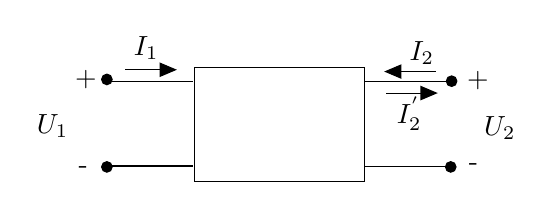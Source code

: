 \begin{tikzpicture}[y=-1cm]
\sf
\path (5.229,6.313) node[text=black,anchor=base] {$I^{'}_{2}$};
\draw[arrows=-triangle 45,black] (4.936,5.929) -- (5.591,5.929);
\path (5.389,5.511) node[text=black,anchor=base] {$I_2$};
\path (6.056,6.467) node[text=black,anchor=base west] {$U_2$};
\path (1.889,5.456) node[text=black,anchor=base] {$I_1$};
\path (1.022,6.444) node[text=black,anchor=base east] {$U_1$};
\path (6.1,5.856) node[text=black,anchor=base] {+};
\path (6.044,6.911) node[text=black,anchor=base] {-};
\path (1.089,6.956) node[text=black,anchor=base] {-};
\path (1.122,5.844) node[text=black,anchor=base] {+};
\draw[arrows=-triangle 45,black] (5.567,5.656) -- (4.911,5.656);
\draw[black] (4.667,5.778) -- (5.749,5.778);
\draw[black] (4.656,6.867) -- (5.738,6.867);
\draw[arrows=-triangle 45,black] (1.622,5.633) -- (2.278,5.633);
\draw[black] (1.407,5.778) -- (2.489,5.778);
\draw[black] (1.407,6.856) -- (2.489,6.856);
\draw[black] (2.5,5.6) rectangle (4.658,7.056);
\filldraw[black] (5.756,6.867) ellipse (0.067cm and 0.067cm);
\filldraw[black] (5.767,5.778) ellipse (0.067cm and 0.067cm);
\filldraw[black] (1.389,6.867) ellipse (0.067cm and 0.067cm);
\filldraw[black] (1.389,5.756) ellipse (0.067cm and 0.067cm);

\end{tikzpicture}%

%% Configure (x)emacs for this file ...
%% Local Variables:
%% mode: latex
%% End: